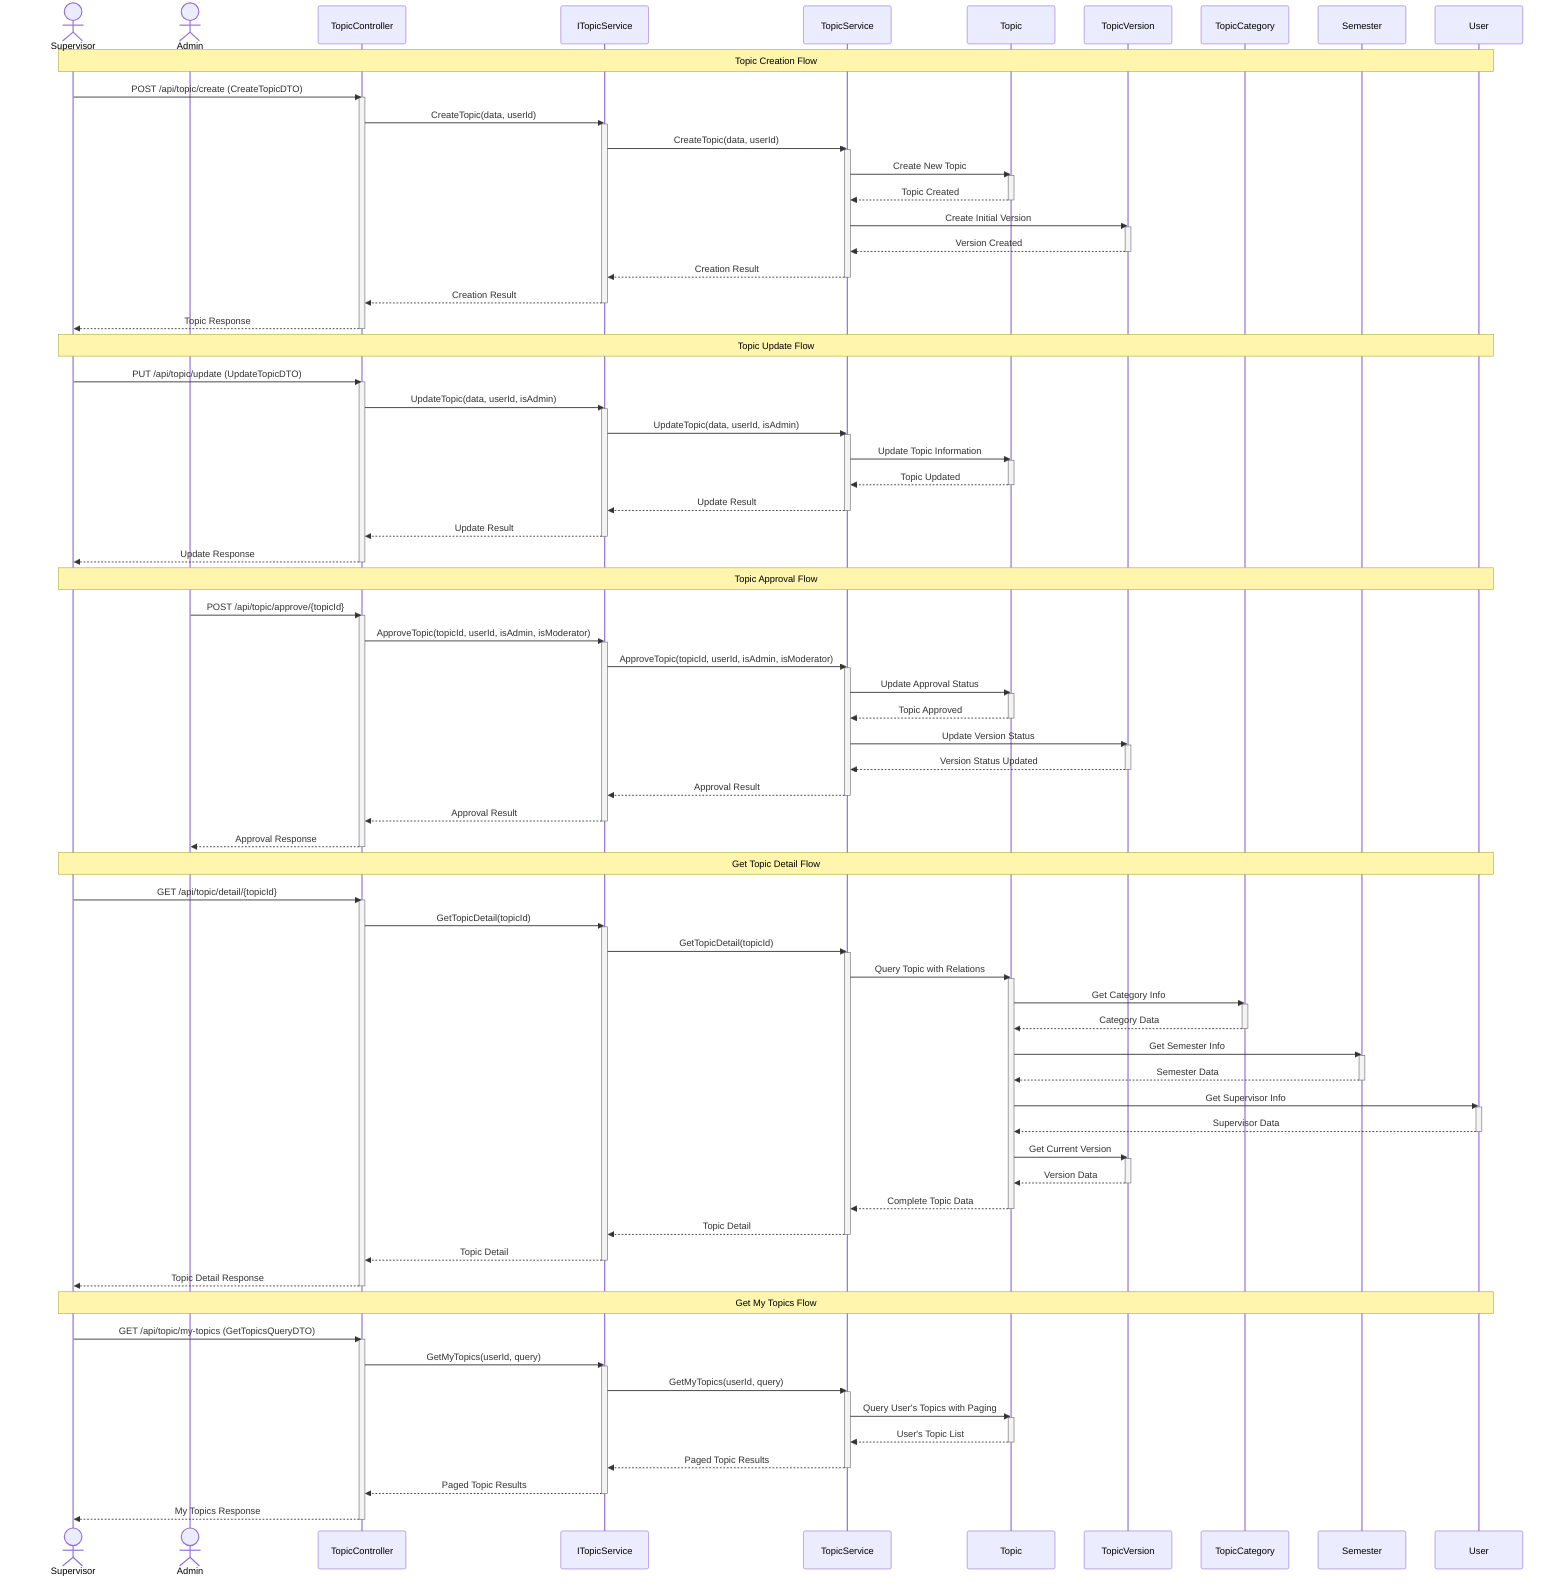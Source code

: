 sequenceDiagram
    actor Supervisor
    actor Admin
    participant TopicController
    participant ITopicService
    participant TopicService
    participant Topic
    participant TopicVersion
    participant TopicCategory
    participant Semester
    participant User

    Note over Supervisor, User: Topic Creation Flow
    Supervisor->>TopicController: POST /api/topic/create (CreateTopicDTO)
    activate TopicController
    TopicController->>ITopicService: CreateTopic(data, userId)
    activate ITopicService
    ITopicService->>TopicService: CreateTopic(data, userId)
    activate TopicService
    TopicService->>Topic: Create New Topic
    activate Topic
    Topic-->>TopicService: Topic Created
    deactivate Topic
    TopicService->>TopicVersion: Create Initial Version
    activate TopicVersion
    TopicVersion-->>TopicService: Version Created
    deactivate TopicVersion
    TopicService-->>ITopicService: Creation Result
    deactivate TopicService
    ITopicService-->>TopicController: Creation Result
    deactivate ITopicService
    TopicController-->>Supervisor: Topic Response
    deactivate TopicController

    Note over Supervisor, User: Topic Update Flow
    Supervisor->>TopicController: PUT /api/topic/update (UpdateTopicDTO)
    activate TopicController
    TopicController->>ITopicService: UpdateTopic(data, userId, isAdmin)
    activate ITopicService
    ITopicService->>TopicService: UpdateTopic(data, userId, isAdmin)
    activate TopicService
    TopicService->>Topic: Update Topic Information
    activate Topic
    Topic-->>TopicService: Topic Updated
    deactivate Topic
    TopicService-->>ITopicService: Update Result
    deactivate TopicService
    ITopicService-->>TopicController: Update Result
    deactivate ITopicService
    TopicController-->>Supervisor: Update Response
    deactivate TopicController

    Note over Supervisor, User: Topic Approval Flow
    Admin->>TopicController: POST /api/topic/approve/{topicId}
    activate TopicController
    TopicController->>ITopicService: ApproveTopic(topicId, userId, isAdmin, isModerator)
    activate ITopicService
    ITopicService->>TopicService: ApproveTopic(topicId, userId, isAdmin, isModerator)
    activate TopicService
    TopicService->>Topic: Update Approval Status
    activate Topic
    Topic-->>TopicService: Topic Approved
    deactivate Topic
    TopicService->>TopicVersion: Update Version Status
    activate TopicVersion
    TopicVersion-->>TopicService: Version Status Updated
    deactivate TopicVersion
    TopicService-->>ITopicService: Approval Result
    deactivate TopicService
    ITopicService-->>TopicController: Approval Result
    deactivate ITopicService
    TopicController-->>Admin: Approval Response
    deactivate TopicController

    Note over Supervisor, User: Get Topic Detail Flow
    Supervisor->>TopicController: GET /api/topic/detail/{topicId}
    activate TopicController
    TopicController->>ITopicService: GetTopicDetail(topicId)
    activate ITopicService
    ITopicService->>TopicService: GetTopicDetail(topicId)
    activate TopicService
    TopicService->>Topic: Query Topic with Relations
    activate Topic
    Topic->>TopicCategory: Get Category Info
    activate TopicCategory
    TopicCategory-->>Topic: Category Data
    deactivate TopicCategory
    Topic->>Semester: Get Semester Info
    activate Semester
    Semester-->>Topic: Semester Data
    deactivate Semester
    Topic->>User: Get Supervisor Info
    activate User
    User-->>Topic: Supervisor Data
    deactivate User
    Topic->>TopicVersion: Get Current Version
    activate TopicVersion
    TopicVersion-->>Topic: Version Data
    deactivate TopicVersion
    Topic-->>TopicService: Complete Topic Data
    deactivate Topic
    TopicService-->>ITopicService: Topic Detail
    deactivate TopicService
    ITopicService-->>TopicController: Topic Detail
    deactivate ITopicService
    TopicController-->>Supervisor: Topic Detail Response
    deactivate TopicController

    Note over Supervisor, User: Get My Topics Flow
    Supervisor->>TopicController: GET /api/topic/my-topics (GetTopicsQueryDTO)
    activate TopicController
    TopicController->>ITopicService: GetMyTopics(userId, query)
    activate ITopicService
    ITopicService->>TopicService: GetMyTopics(userId, query)
    activate TopicService
    TopicService->>Topic: Query User's Topics with Paging
    activate Topic
    Topic-->>TopicService: User's Topic List
    deactivate Topic
    TopicService-->>ITopicService: Paged Topic Results
    deactivate TopicService
    ITopicService-->>TopicController: Paged Topic Results
    deactivate ITopicService
    TopicController-->>Supervisor: My Topics Response
    deactivate TopicController